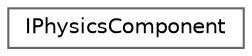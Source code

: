 digraph "Graphical Class Hierarchy"
{
 // INTERACTIVE_SVG=YES
 // LATEX_PDF_SIZE
  bgcolor="transparent";
  edge [fontname=Helvetica,fontsize=10,labelfontname=Helvetica,labelfontsize=10];
  node [fontname=Helvetica,fontsize=10,shape=box,height=0.2,width=0.4];
  rankdir="LR";
  Node0 [id="Node000000",label="IPhysicsComponent",height=0.2,width=0.4,color="grey40", fillcolor="white", style="filled",URL="$d9/d15/classIPhysicsComponent.html",tooltip="Interface for components that contains physics bodies."];
}
